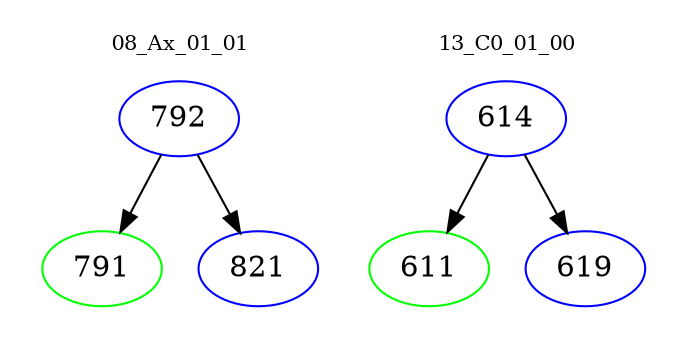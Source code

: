 digraph{
subgraph cluster_0 {
color = white
label = "08_Ax_01_01";
fontsize=10;
T0_792 [label="792", color="blue"]
T0_792 -> T0_791 [color="black"]
T0_791 [label="791", color="green"]
T0_792 -> T0_821 [color="black"]
T0_821 [label="821", color="blue"]
}
subgraph cluster_1 {
color = white
label = "13_C0_01_00";
fontsize=10;
T1_614 [label="614", color="blue"]
T1_614 -> T1_611 [color="black"]
T1_611 [label="611", color="green"]
T1_614 -> T1_619 [color="black"]
T1_619 [label="619", color="blue"]
}
}
